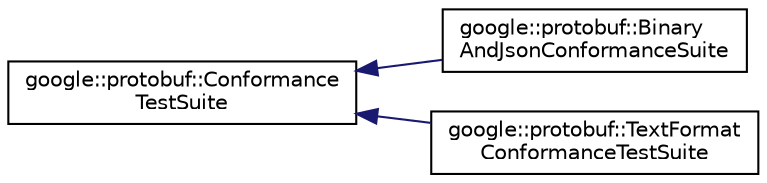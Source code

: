digraph "类继承关系图"
{
 // LATEX_PDF_SIZE
  edge [fontname="Helvetica",fontsize="10",labelfontname="Helvetica",labelfontsize="10"];
  node [fontname="Helvetica",fontsize="10",shape=record];
  rankdir="LR";
  Node0 [label="google::protobuf::Conformance\lTestSuite",height=0.2,width=0.4,color="black", fillcolor="white", style="filled",URL="$classgoogle_1_1protobuf_1_1ConformanceTestSuite.html",tooltip=" "];
  Node0 -> Node1 [dir="back",color="midnightblue",fontsize="10",style="solid",fontname="Helvetica"];
  Node1 [label="google::protobuf::Binary\lAndJsonConformanceSuite",height=0.2,width=0.4,color="black", fillcolor="white", style="filled",URL="$classgoogle_1_1protobuf_1_1BinaryAndJsonConformanceSuite.html",tooltip=" "];
  Node0 -> Node2 [dir="back",color="midnightblue",fontsize="10",style="solid",fontname="Helvetica"];
  Node2 [label="google::protobuf::TextFormat\lConformanceTestSuite",height=0.2,width=0.4,color="black", fillcolor="white", style="filled",URL="$classgoogle_1_1protobuf_1_1TextFormatConformanceTestSuite.html",tooltip=" "];
}
